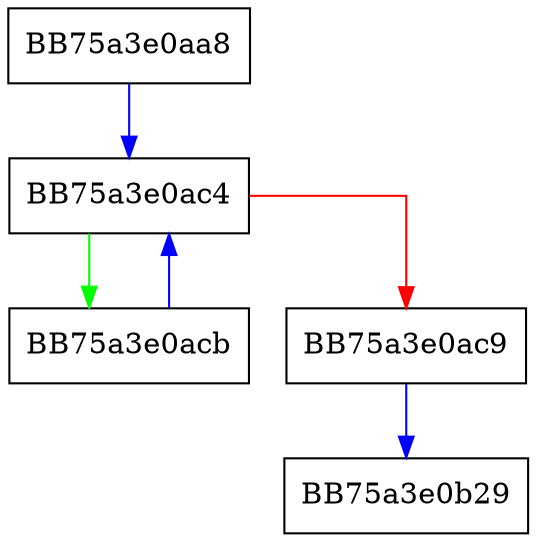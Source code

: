 digraph UtilContextToString {
  node [shape="box"];
  graph [splines=ortho];
  BB75a3e0aa8 -> BB75a3e0ac4 [color="blue"];
  BB75a3e0ac4 -> BB75a3e0acb [color="green"];
  BB75a3e0ac4 -> BB75a3e0ac9 [color="red"];
  BB75a3e0ac9 -> BB75a3e0b29 [color="blue"];
  BB75a3e0acb -> BB75a3e0ac4 [color="blue"];
}